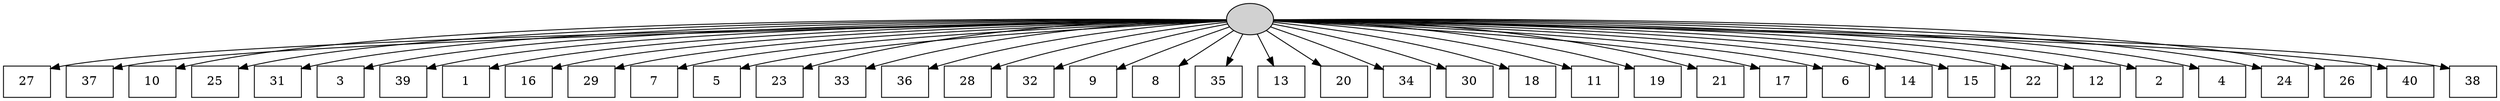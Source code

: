digraph G {
0[style=filled, fillcolor=grey82, label=""];
1[shape=box,style=filled, fillcolor=white,label="27\n"];
2[shape=box,style=filled, fillcolor=white,label="37\n"];
3[shape=box,style=filled, fillcolor=white,label="10\n"];
4[shape=box,style=filled, fillcolor=white,label="25\n"];
5[shape=box,style=filled, fillcolor=white,label="31\n"];
6[shape=box,style=filled, fillcolor=white,label="3\n"];
7[shape=box,style=filled, fillcolor=white,label="39\n"];
8[shape=box,style=filled, fillcolor=white,label="1\n"];
9[shape=box,style=filled, fillcolor=white,label="16\n"];
10[shape=box,style=filled, fillcolor=white,label="29\n"];
11[shape=box,style=filled, fillcolor=white,label="7\n"];
12[shape=box,style=filled, fillcolor=white,label="5\n"];
13[shape=box,style=filled, fillcolor=white,label="23\n"];
14[shape=box,style=filled, fillcolor=white,label="33\n"];
15[shape=box,style=filled, fillcolor=white,label="36\n"];
16[shape=box,style=filled, fillcolor=white,label="28\n"];
17[shape=box,style=filled, fillcolor=white,label="32\n"];
18[shape=box,style=filled, fillcolor=white,label="9\n"];
19[shape=box,style=filled, fillcolor=white,label="8\n"];
20[shape=box,style=filled, fillcolor=white,label="35\n"];
21[shape=box,style=filled, fillcolor=white,label="13\n"];
22[shape=box,style=filled, fillcolor=white,label="20\n"];
23[shape=box,style=filled, fillcolor=white,label="34\n"];
24[shape=box,style=filled, fillcolor=white,label="30\n"];
25[shape=box,style=filled, fillcolor=white,label="18\n"];
26[shape=box,style=filled, fillcolor=white,label="11\n"];
27[shape=box,style=filled, fillcolor=white,label="19\n"];
28[shape=box,style=filled, fillcolor=white,label="21\n"];
29[shape=box,style=filled, fillcolor=white,label="17\n"];
30[shape=box,style=filled, fillcolor=white,label="6\n"];
31[shape=box,style=filled, fillcolor=white,label="14\n"];
32[shape=box,style=filled, fillcolor=white,label="15\n"];
33[shape=box,style=filled, fillcolor=white,label="22\n"];
34[shape=box,style=filled, fillcolor=white,label="12\n"];
35[shape=box,style=filled, fillcolor=white,label="2\n"];
36[shape=box,style=filled, fillcolor=white,label="4\n"];
37[shape=box,style=filled, fillcolor=white,label="24\n"];
38[shape=box,style=filled, fillcolor=white,label="26\n"];
39[shape=box,style=filled, fillcolor=white,label="40\n"];
40[shape=box,style=filled, fillcolor=white,label="38\n"];
0->1 ;
0->2 ;
0->3 ;
0->4 ;
0->5 ;
0->6 ;
0->7 ;
0->8 ;
0->9 ;
0->10 ;
0->11 ;
0->12 ;
0->13 ;
0->14 ;
0->15 ;
0->16 ;
0->17 ;
0->18 ;
0->19 ;
0->20 ;
0->21 ;
0->22 ;
0->23 ;
0->24 ;
0->25 ;
0->26 ;
0->27 ;
0->28 ;
0->29 ;
0->30 ;
0->31 ;
0->32 ;
0->33 ;
0->34 ;
0->35 ;
0->36 ;
0->37 ;
0->38 ;
0->39 ;
0->40 ;
}
